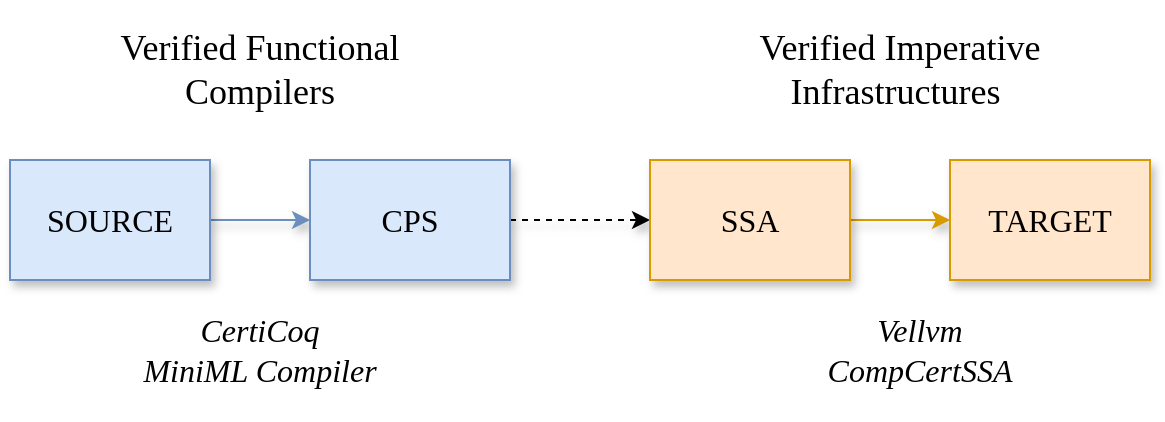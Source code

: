 <mxfile version="21.3.7" type="github">
  <diagram name="第 1 页" id="lPP_x6cyo0iez9X2lXzU">
    <mxGraphModel dx="1306" dy="836" grid="1" gridSize="10" guides="1" tooltips="1" connect="1" arrows="1" fold="1" page="1" pageScale="1" pageWidth="827" pageHeight="1169" math="0" shadow="0">
      <root>
        <mxCell id="0" />
        <mxCell id="1" parent="0" />
        <mxCell id="buMhi8qow5tfLO_RZPMC-3" value="" style="edgeStyle=orthogonalEdgeStyle;rounded=0;orthogonalLoop=1;jettySize=auto;html=1;shadow=1;fillColor=#dae8fc;strokeColor=#6c8ebf;" edge="1" parent="1" source="buMhi8qow5tfLO_RZPMC-1" target="buMhi8qow5tfLO_RZPMC-2">
          <mxGeometry relative="1" as="geometry" />
        </mxCell>
        <mxCell id="buMhi8qow5tfLO_RZPMC-1" value="&lt;font style=&quot;font-size: 16px;&quot; face=&quot;Times New Roman&quot;&gt;SOURCE&lt;/font&gt;" style="rounded=0;whiteSpace=wrap;html=1;shadow=1;fillColor=#dae8fc;strokeColor=#6c8ebf;" vertex="1" parent="1">
          <mxGeometry x="140" y="280" width="100" height="60" as="geometry" />
        </mxCell>
        <mxCell id="buMhi8qow5tfLO_RZPMC-5" value="" style="edgeStyle=orthogonalEdgeStyle;rounded=0;orthogonalLoop=1;jettySize=auto;html=1;dashed=1;shadow=1;" edge="1" parent="1" source="buMhi8qow5tfLO_RZPMC-2" target="buMhi8qow5tfLO_RZPMC-4">
          <mxGeometry relative="1" as="geometry" />
        </mxCell>
        <mxCell id="buMhi8qow5tfLO_RZPMC-2" value="&lt;span style=&quot;color: rgb(0, 0, 0); font-family: &amp;quot;Times New Roman&amp;quot;; font-size: 16px; font-style: normal; font-variant-ligatures: normal; font-variant-caps: normal; font-weight: 400; letter-spacing: normal; orphans: 2; text-align: center; text-indent: 0px; text-transform: none; widows: 2; word-spacing: 0px; -webkit-text-stroke-width: 0px; text-decoration-thickness: initial; text-decoration-style: initial; text-decoration-color: initial; float: none; display: inline !important;&quot;&gt;CPS&lt;/span&gt;" style="rounded=0;whiteSpace=wrap;html=1;shadow=1;fillColor=#dae8fc;strokeColor=#6c8ebf;labelBackgroundColor=none;" vertex="1" parent="1">
          <mxGeometry x="290" y="280" width="100" height="60" as="geometry" />
        </mxCell>
        <mxCell id="buMhi8qow5tfLO_RZPMC-7" value="" style="edgeStyle=orthogonalEdgeStyle;rounded=0;orthogonalLoop=1;jettySize=auto;html=1;shadow=1;fillColor=#ffe6cc;strokeColor=#d79b00;" edge="1" parent="1" source="buMhi8qow5tfLO_RZPMC-4" target="buMhi8qow5tfLO_RZPMC-6">
          <mxGeometry relative="1" as="geometry" />
        </mxCell>
        <mxCell id="buMhi8qow5tfLO_RZPMC-4" value="&lt;span style=&quot;color: rgb(0, 0, 0); font-family: &amp;quot;Times New Roman&amp;quot;; font-size: 16px; font-style: normal; font-variant-ligatures: normal; font-variant-caps: normal; font-weight: 400; letter-spacing: normal; orphans: 2; text-align: center; text-indent: 0px; text-transform: none; widows: 2; word-spacing: 0px; -webkit-text-stroke-width: 0px; text-decoration-thickness: initial; text-decoration-style: initial; text-decoration-color: initial; float: none; display: inline !important;&quot;&gt;SSA&lt;/span&gt;" style="rounded=0;whiteSpace=wrap;html=1;shadow=1;fillColor=#ffe6cc;strokeColor=#d79b00;labelBackgroundColor=none;" vertex="1" parent="1">
          <mxGeometry x="460" y="280" width="100" height="60" as="geometry" />
        </mxCell>
        <mxCell id="buMhi8qow5tfLO_RZPMC-6" value="&lt;span style=&quot;color: rgb(0, 0, 0); font-family: &amp;quot;Times New Roman&amp;quot;; font-size: 16px; font-style: normal; font-variant-ligatures: normal; font-variant-caps: normal; font-weight: 400; letter-spacing: normal; orphans: 2; text-align: center; text-indent: 0px; text-transform: none; widows: 2; word-spacing: 0px; -webkit-text-stroke-width: 0px; text-decoration-thickness: initial; text-decoration-style: initial; text-decoration-color: initial; float: none; display: inline !important;&quot;&gt;TARGET&lt;/span&gt;" style="rounded=0;whiteSpace=wrap;html=1;shadow=1;fillColor=#ffe6cc;strokeColor=#d79b00;labelBackgroundColor=none;" vertex="1" parent="1">
          <mxGeometry x="610" y="280" width="100" height="60" as="geometry" />
        </mxCell>
        <mxCell id="buMhi8qow5tfLO_RZPMC-8" value="&lt;font style=&quot;font-size: 18px;&quot; face=&quot;Times New Roman&quot;&gt;Verified Functional Compilers&lt;/font&gt;" style="text;html=1;strokeColor=none;fillColor=none;align=center;verticalAlign=middle;whiteSpace=wrap;rounded=0;" vertex="1" parent="1">
          <mxGeometry x="180" y="200" width="170" height="70" as="geometry" />
        </mxCell>
        <mxCell id="buMhi8qow5tfLO_RZPMC-9" value="&lt;font style=&quot;font-size: 18px;&quot; face=&quot;Times New Roman&quot;&gt;Verified Imperative Infrastructures&amp;nbsp;&lt;/font&gt;" style="text;html=1;strokeColor=none;fillColor=none;align=center;verticalAlign=middle;whiteSpace=wrap;rounded=0;" vertex="1" parent="1">
          <mxGeometry x="500" y="200" width="170" height="70" as="geometry" />
        </mxCell>
        <mxCell id="buMhi8qow5tfLO_RZPMC-10" value="&lt;font style=&quot;font-size: 16px;&quot; face=&quot;Times New Roman&quot;&gt;&lt;i&gt;CertiCoq&lt;br&gt;MiniML Compiler&lt;/i&gt;&lt;/font&gt;" style="text;html=1;strokeColor=none;fillColor=none;align=center;verticalAlign=middle;whiteSpace=wrap;rounded=0;" vertex="1" parent="1">
          <mxGeometry x="145" y="340" width="240" height="70" as="geometry" />
        </mxCell>
        <mxCell id="buMhi8qow5tfLO_RZPMC-11" value="&lt;font style=&quot;font-size: 16px;&quot; face=&quot;Times New Roman&quot;&gt;&lt;i&gt;Vellvm&lt;br&gt;CompCertSSA&lt;/i&gt;&lt;/font&gt;" style="text;html=1;strokeColor=none;fillColor=none;align=center;verticalAlign=middle;whiteSpace=wrap;rounded=0;" vertex="1" parent="1">
          <mxGeometry x="480" y="340" width="230" height="70" as="geometry" />
        </mxCell>
      </root>
    </mxGraphModel>
  </diagram>
</mxfile>
